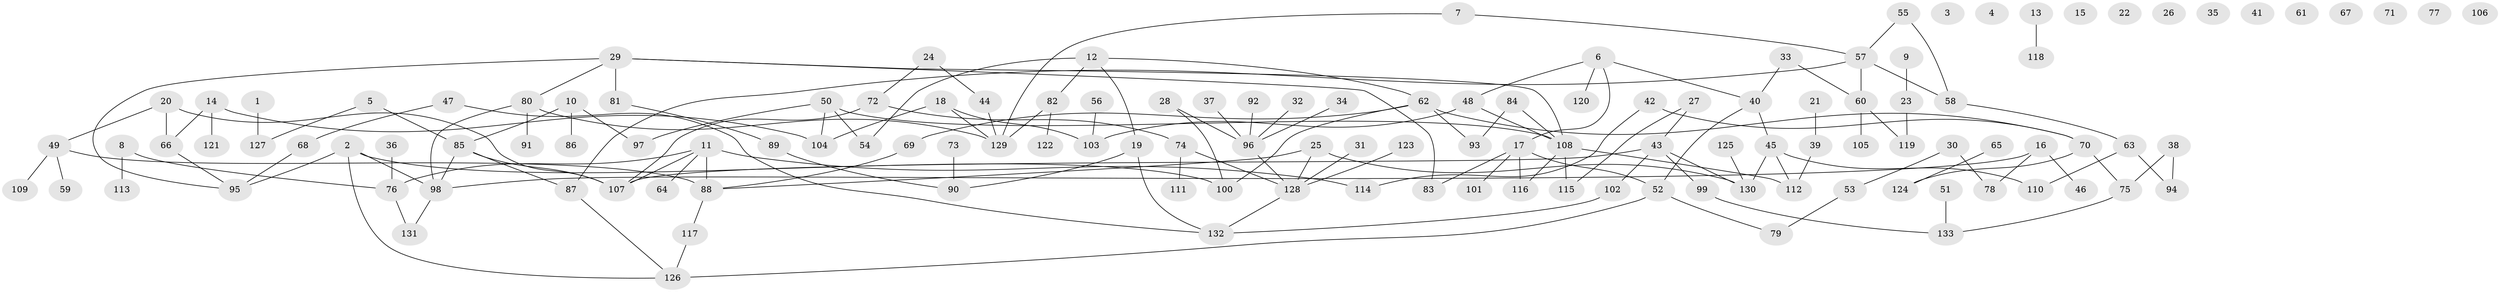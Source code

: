 // coarse degree distribution, {2: 0.2777777777777778, 6: 0.1111111111111111, 4: 0.2037037037037037, 3: 0.12962962962962962, 5: 0.1111111111111111, 1: 0.14814814814814814, 7: 0.018518518518518517}
// Generated by graph-tools (version 1.1) at 2025/35/03/04/25 23:35:55]
// undirected, 133 vertices, 156 edges
graph export_dot {
  node [color=gray90,style=filled];
  1;
  2;
  3;
  4;
  5;
  6;
  7;
  8;
  9;
  10;
  11;
  12;
  13;
  14;
  15;
  16;
  17;
  18;
  19;
  20;
  21;
  22;
  23;
  24;
  25;
  26;
  27;
  28;
  29;
  30;
  31;
  32;
  33;
  34;
  35;
  36;
  37;
  38;
  39;
  40;
  41;
  42;
  43;
  44;
  45;
  46;
  47;
  48;
  49;
  50;
  51;
  52;
  53;
  54;
  55;
  56;
  57;
  58;
  59;
  60;
  61;
  62;
  63;
  64;
  65;
  66;
  67;
  68;
  69;
  70;
  71;
  72;
  73;
  74;
  75;
  76;
  77;
  78;
  79;
  80;
  81;
  82;
  83;
  84;
  85;
  86;
  87;
  88;
  89;
  90;
  91;
  92;
  93;
  94;
  95;
  96;
  97;
  98;
  99;
  100;
  101;
  102;
  103;
  104;
  105;
  106;
  107;
  108;
  109;
  110;
  111;
  112;
  113;
  114;
  115;
  116;
  117;
  118;
  119;
  120;
  121;
  122;
  123;
  124;
  125;
  126;
  127;
  128;
  129;
  130;
  131;
  132;
  133;
  1 -- 127;
  2 -- 95;
  2 -- 98;
  2 -- 100;
  2 -- 126;
  5 -- 85;
  5 -- 127;
  6 -- 17;
  6 -- 40;
  6 -- 48;
  6 -- 120;
  7 -- 57;
  7 -- 129;
  8 -- 76;
  8 -- 113;
  9 -- 23;
  10 -- 85;
  10 -- 86;
  10 -- 97;
  11 -- 64;
  11 -- 76;
  11 -- 88;
  11 -- 107;
  11 -- 114;
  12 -- 19;
  12 -- 54;
  12 -- 62;
  12 -- 82;
  13 -- 118;
  14 -- 66;
  14 -- 104;
  14 -- 121;
  16 -- 46;
  16 -- 78;
  16 -- 98;
  17 -- 52;
  17 -- 83;
  17 -- 101;
  17 -- 116;
  18 -- 103;
  18 -- 104;
  18 -- 129;
  19 -- 90;
  19 -- 132;
  20 -- 49;
  20 -- 66;
  20 -- 107;
  21 -- 39;
  23 -- 119;
  24 -- 44;
  24 -- 72;
  25 -- 88;
  25 -- 128;
  25 -- 130;
  27 -- 43;
  27 -- 115;
  28 -- 96;
  28 -- 100;
  29 -- 80;
  29 -- 81;
  29 -- 83;
  29 -- 95;
  29 -- 108;
  30 -- 53;
  30 -- 78;
  31 -- 128;
  32 -- 96;
  33 -- 40;
  33 -- 60;
  34 -- 96;
  36 -- 76;
  37 -- 96;
  38 -- 75;
  38 -- 94;
  39 -- 112;
  40 -- 45;
  40 -- 52;
  42 -- 70;
  42 -- 114;
  43 -- 99;
  43 -- 102;
  43 -- 107;
  43 -- 130;
  44 -- 129;
  45 -- 110;
  45 -- 112;
  45 -- 130;
  47 -- 68;
  47 -- 132;
  48 -- 103;
  48 -- 108;
  49 -- 59;
  49 -- 88;
  49 -- 109;
  50 -- 54;
  50 -- 97;
  50 -- 104;
  50 -- 108;
  51 -- 133;
  52 -- 79;
  52 -- 126;
  53 -- 79;
  55 -- 57;
  55 -- 58;
  56 -- 103;
  57 -- 58;
  57 -- 60;
  57 -- 87;
  58 -- 63;
  60 -- 105;
  60 -- 119;
  62 -- 69;
  62 -- 70;
  62 -- 93;
  62 -- 100;
  63 -- 94;
  63 -- 110;
  65 -- 124;
  66 -- 95;
  68 -- 95;
  69 -- 88;
  70 -- 75;
  70 -- 124;
  72 -- 74;
  72 -- 107;
  73 -- 90;
  74 -- 111;
  74 -- 128;
  75 -- 133;
  76 -- 131;
  80 -- 91;
  80 -- 98;
  80 -- 129;
  81 -- 89;
  82 -- 122;
  82 -- 129;
  84 -- 93;
  84 -- 108;
  85 -- 87;
  85 -- 98;
  85 -- 107;
  87 -- 126;
  88 -- 117;
  89 -- 90;
  92 -- 96;
  96 -- 128;
  98 -- 131;
  99 -- 133;
  102 -- 132;
  108 -- 112;
  108 -- 115;
  108 -- 116;
  117 -- 126;
  123 -- 128;
  125 -- 130;
  128 -- 132;
}
